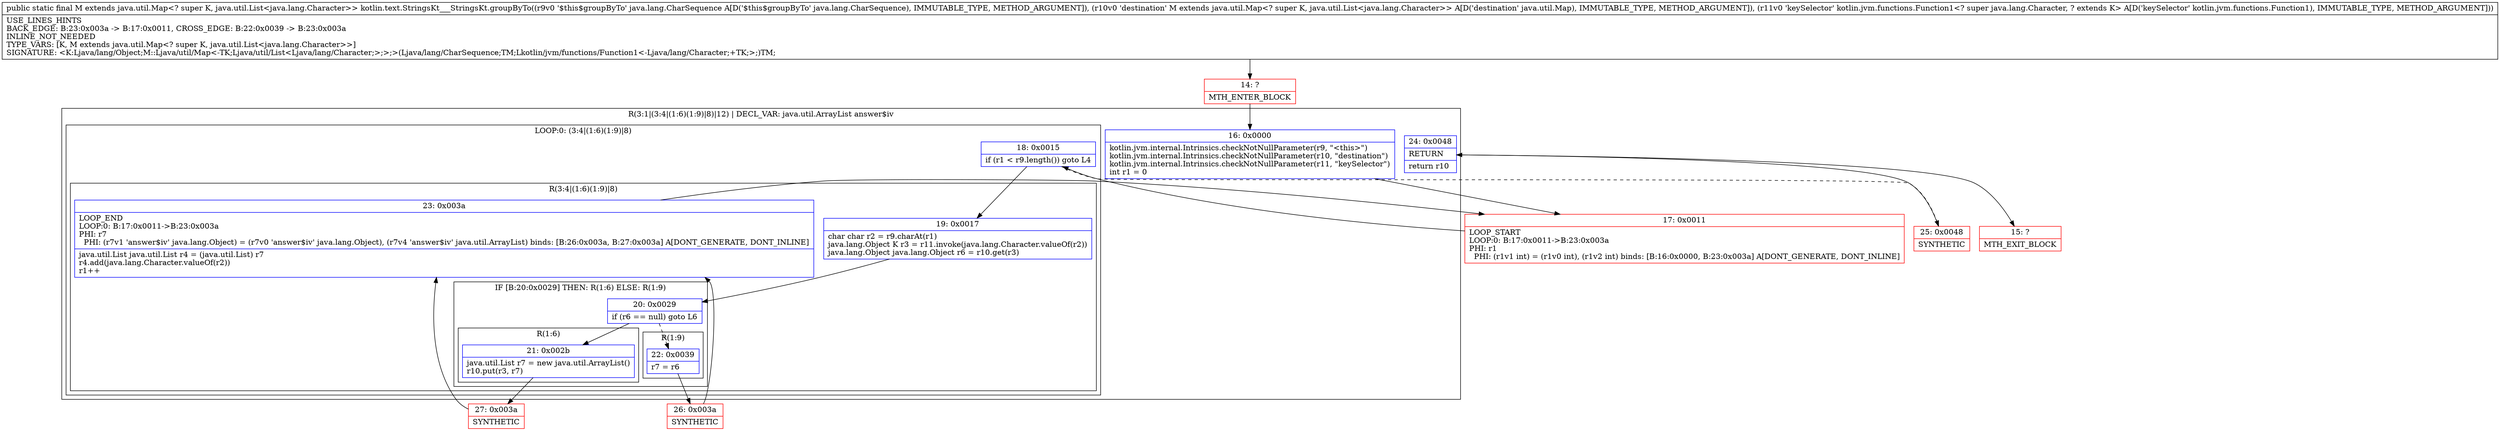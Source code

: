 digraph "CFG forkotlin.text.StringsKt___StringsKt.groupByTo(Ljava\/lang\/CharSequence;Ljava\/util\/Map;Lkotlin\/jvm\/functions\/Function1;)Ljava\/util\/Map;" {
subgraph cluster_Region_2066374072 {
label = "R(3:1|(3:4|(1:6)(1:9)|8)|12) | DECL_VAR: java.util.ArrayList answer$iv\l";
node [shape=record,color=blue];
Node_16 [shape=record,label="{16\:\ 0x0000|kotlin.jvm.internal.Intrinsics.checkNotNullParameter(r9, \"\<this\>\")\lkotlin.jvm.internal.Intrinsics.checkNotNullParameter(r10, \"destination\")\lkotlin.jvm.internal.Intrinsics.checkNotNullParameter(r11, \"keySelector\")\lint r1 = 0\l}"];
subgraph cluster_LoopRegion_1057917769 {
label = "LOOP:0: (3:4|(1:6)(1:9)|8)";
node [shape=record,color=blue];
Node_18 [shape=record,label="{18\:\ 0x0015|if (r1 \< r9.length()) goto L4\l}"];
subgraph cluster_Region_588563763 {
label = "R(3:4|(1:6)(1:9)|8)";
node [shape=record,color=blue];
Node_19 [shape=record,label="{19\:\ 0x0017|char char r2 = r9.charAt(r1)\ljava.lang.Object K r3 = r11.invoke(java.lang.Character.valueOf(r2))\ljava.lang.Object java.lang.Object r6 = r10.get(r3)\l}"];
subgraph cluster_IfRegion_1056858999 {
label = "IF [B:20:0x0029] THEN: R(1:6) ELSE: R(1:9)";
node [shape=record,color=blue];
Node_20 [shape=record,label="{20\:\ 0x0029|if (r6 == null) goto L6\l}"];
subgraph cluster_Region_395324320 {
label = "R(1:6)";
node [shape=record,color=blue];
Node_21 [shape=record,label="{21\:\ 0x002b|java.util.List r7 = new java.util.ArrayList()\lr10.put(r3, r7)\l}"];
}
subgraph cluster_Region_1969353506 {
label = "R(1:9)";
node [shape=record,color=blue];
Node_22 [shape=record,label="{22\:\ 0x0039|r7 = r6\l}"];
}
}
Node_23 [shape=record,label="{23\:\ 0x003a|LOOP_END\lLOOP:0: B:17:0x0011\-\>B:23:0x003a\lPHI: r7 \l  PHI: (r7v1 'answer$iv' java.lang.Object) = (r7v0 'answer$iv' java.lang.Object), (r7v4 'answer$iv' java.util.ArrayList) binds: [B:26:0x003a, B:27:0x003a] A[DONT_GENERATE, DONT_INLINE]\l|java.util.List java.util.List r4 = (java.util.List) r7\lr4.add(java.lang.Character.valueOf(r2))\lr1++\l}"];
}
}
Node_24 [shape=record,label="{24\:\ 0x0048|RETURN\l|return r10\l}"];
}
Node_14 [shape=record,color=red,label="{14\:\ ?|MTH_ENTER_BLOCK\l}"];
Node_17 [shape=record,color=red,label="{17\:\ 0x0011|LOOP_START\lLOOP:0: B:17:0x0011\-\>B:23:0x003a\lPHI: r1 \l  PHI: (r1v1 int) = (r1v0 int), (r1v2 int) binds: [B:16:0x0000, B:23:0x003a] A[DONT_GENERATE, DONT_INLINE]\l}"];
Node_27 [shape=record,color=red,label="{27\:\ 0x003a|SYNTHETIC\l}"];
Node_26 [shape=record,color=red,label="{26\:\ 0x003a|SYNTHETIC\l}"];
Node_25 [shape=record,color=red,label="{25\:\ 0x0048|SYNTHETIC\l}"];
Node_15 [shape=record,color=red,label="{15\:\ ?|MTH_EXIT_BLOCK\l}"];
MethodNode[shape=record,label="{public static final M extends java.util.Map\<? super K, java.util.List\<java.lang.Character\>\> kotlin.text.StringsKt___StringsKt.groupByTo((r9v0 '$this$groupByTo' java.lang.CharSequence A[D('$this$groupByTo' java.lang.CharSequence), IMMUTABLE_TYPE, METHOD_ARGUMENT]), (r10v0 'destination' M extends java.util.Map\<? super K, java.util.List\<java.lang.Character\>\> A[D('destination' java.util.Map), IMMUTABLE_TYPE, METHOD_ARGUMENT]), (r11v0 'keySelector' kotlin.jvm.functions.Function1\<? super java.lang.Character, ? extends K\> A[D('keySelector' kotlin.jvm.functions.Function1), IMMUTABLE_TYPE, METHOD_ARGUMENT]))  | USE_LINES_HINTS\lBACK_EDGE: B:23:0x003a \-\> B:17:0x0011, CROSS_EDGE: B:22:0x0039 \-\> B:23:0x003a\lINLINE_NOT_NEEDED\lTYPE_VARS: [K, M extends java.util.Map\<? super K, java.util.List\<java.lang.Character\>\>]\lSIGNATURE: \<K:Ljava\/lang\/Object;M::Ljava\/util\/Map\<\-TK;Ljava\/util\/List\<Ljava\/lang\/Character;\>;\>;\>(Ljava\/lang\/CharSequence;TM;Lkotlin\/jvm\/functions\/Function1\<\-Ljava\/lang\/Character;+TK;\>;)TM;\l}"];
MethodNode -> Node_14;Node_16 -> Node_17;
Node_18 -> Node_19;
Node_18 -> Node_25[style=dashed];
Node_19 -> Node_20;
Node_20 -> Node_21;
Node_20 -> Node_22[style=dashed];
Node_21 -> Node_27;
Node_22 -> Node_26;
Node_23 -> Node_17;
Node_24 -> Node_15;
Node_14 -> Node_16;
Node_17 -> Node_18;
Node_27 -> Node_23;
Node_26 -> Node_23;
Node_25 -> Node_24;
}

